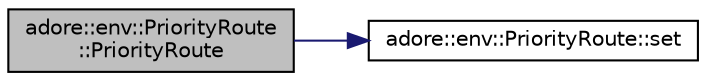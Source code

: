 digraph "adore::env::PriorityRoute::PriorityRoute"
{
 // LATEX_PDF_SIZE
  edge [fontname="Helvetica",fontsize="10",labelfontname="Helvetica",labelfontsize="10"];
  node [fontname="Helvetica",fontsize="10",shape=record];
  rankdir="LR";
  Node1 [label="adore::env::PriorityRoute\l::PriorityRoute",height=0.2,width=0.4,color="black", fillcolor="grey75", style="filled", fontcolor="black",tooltip="empty constructor sets coordinates to 0.0^3"];
  Node1 -> Node2 [color="midnightblue",fontsize="10",style="solid",fontname="Helvetica"];
  Node2 [label="adore::env::PriorityRoute::set",height=0.2,width=0.4,color="black", fillcolor="white", style="filled",URL="$structadore_1_1env_1_1PriorityRoute.html#ab66f766f35b752db80700ec310e333de",tooltip="set the two coordinates"];
}
